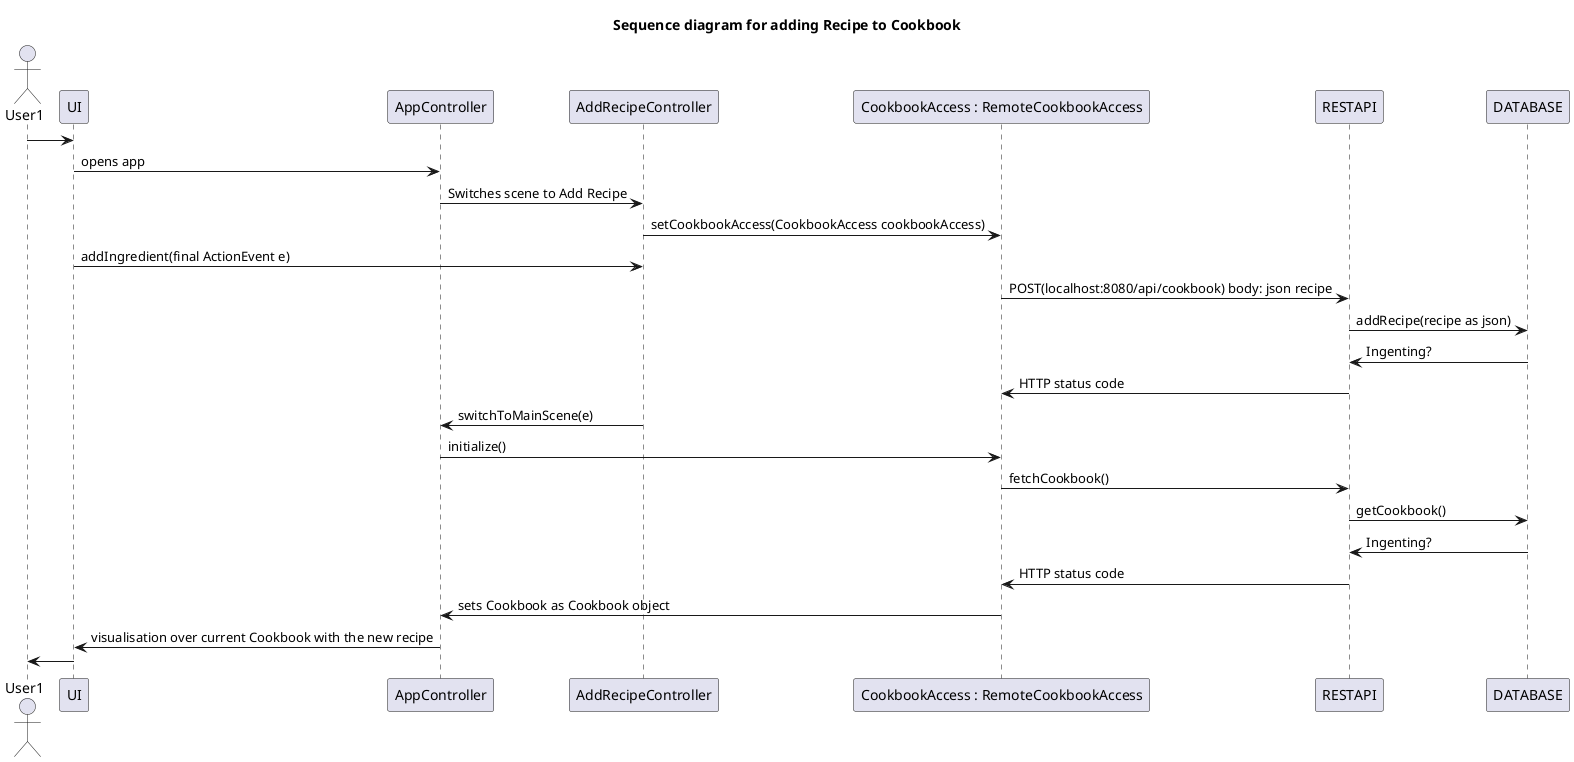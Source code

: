 @startuml sequenceDiagram

title Sequence diagram for adding Recipe to Cookbook

    actor User1
    User1 -> UI
    UI -> AppController: opens app
    AppController -> AddRecipeController: Switches scene to Add Recipe
    AddRecipeController -> "CookbookAccess : RemoteCookbookAccess": setCookbookAccess(CookbookAccess cookbookAccess)
    UI -> AddRecipeController : addIngredient(final ActionEvent e)
    "CookbookAccess : RemoteCookbookAccess" -> RESTAPI: POST(localhost:8080/api/cookbook) body: json recipe
    RESTAPI -> DATABASE : addRecipe(recipe as json)
    DATABASE -> RESTAPI: Ingenting?
    RESTAPI -> "CookbookAccess : RemoteCookbookAccess": HTTP status code
    AddRecipeController -> AppController : switchToMainScene(e)

    AppController -> "CookbookAccess : RemoteCookbookAccess": initialize()
    "CookbookAccess : RemoteCookbookAccess" -> RESTAPI: fetchCookbook()
    RESTAPI -> DATABASE : getCookbook()
    DATABASE -> RESTAPI: Ingenting?
    RESTAPI -> "CookbookAccess : RemoteCookbookAccess": HTTP status code
    "CookbookAccess : RemoteCookbookAccess" -> AppController: sets Cookbook as Cookbook object
    AppController -> UI: visualisation over current Cookbook with the new recipe
    UI -> User1
    
@enduml